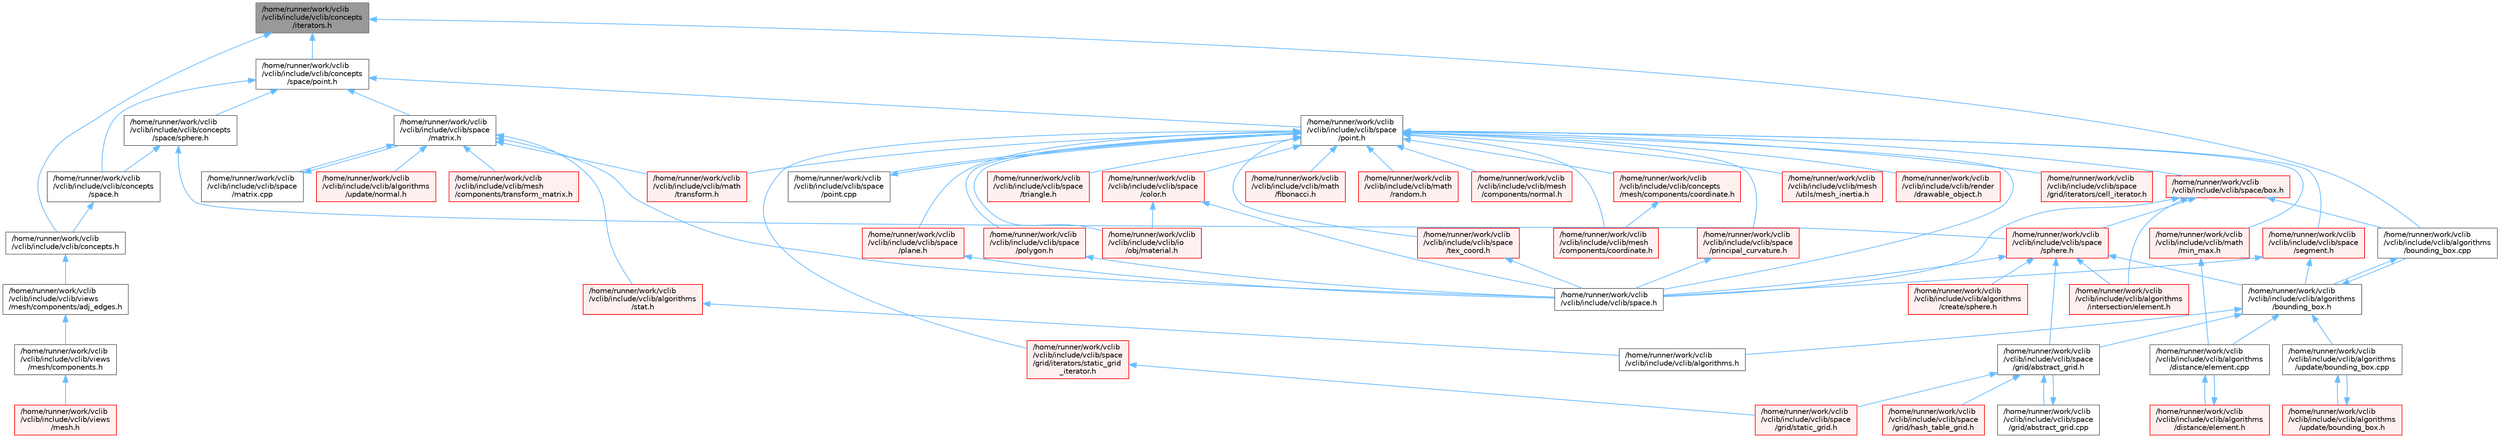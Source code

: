 digraph "/home/runner/work/vclib/vclib/include/vclib/concepts/iterators.h"
{
 // LATEX_PDF_SIZE
  bgcolor="transparent";
  edge [fontname=Helvetica,fontsize=10,labelfontname=Helvetica,labelfontsize=10];
  node [fontname=Helvetica,fontsize=10,shape=box,height=0.2,width=0.4];
  Node1 [label="/home/runner/work/vclib\l/vclib/include/vclib/concepts\l/iterators.h",height=0.2,width=0.4,color="gray40", fillcolor="grey60", style="filled", fontcolor="black",tooltip=" "];
  Node1 -> Node2 [dir="back",color="steelblue1",style="solid"];
  Node2 [label="/home/runner/work/vclib\l/vclib/include/vclib/algorithms\l/bounding_box.cpp",height=0.2,width=0.4,color="grey40", fillcolor="white", style="filled",URL="$algorithms_2bounding__box_8cpp.html",tooltip=" "];
  Node2 -> Node3 [dir="back",color="steelblue1",style="solid"];
  Node3 [label="/home/runner/work/vclib\l/vclib/include/vclib/algorithms\l/bounding_box.h",height=0.2,width=0.4,color="grey40", fillcolor="white", style="filled",URL="$algorithms_2bounding__box_8h.html",tooltip=" "];
  Node3 -> Node4 [dir="back",color="steelblue1",style="solid"];
  Node4 [label="/home/runner/work/vclib\l/vclib/include/vclib/algorithms.h",height=0.2,width=0.4,color="grey40", fillcolor="white", style="filled",URL="$algorithms_8h.html",tooltip=" "];
  Node3 -> Node2 [dir="back",color="steelblue1",style="solid"];
  Node3 -> Node5 [dir="back",color="steelblue1",style="solid"];
  Node5 [label="/home/runner/work/vclib\l/vclib/include/vclib/algorithms\l/distance/element.cpp",height=0.2,width=0.4,color="grey40", fillcolor="white", style="filled",URL="$algorithms_2distance_2element_8cpp.html",tooltip=" "];
  Node5 -> Node6 [dir="back",color="steelblue1",style="solid"];
  Node6 [label="/home/runner/work/vclib\l/vclib/include/vclib/algorithms\l/distance/element.h",height=0.2,width=0.4,color="red", fillcolor="#FFF0F0", style="filled",URL="$algorithms_2distance_2element_8h.html",tooltip=" "];
  Node6 -> Node5 [dir="back",color="steelblue1",style="solid"];
  Node3 -> Node22 [dir="back",color="steelblue1",style="solid"];
  Node22 [label="/home/runner/work/vclib\l/vclib/include/vclib/algorithms\l/update/bounding_box.cpp",height=0.2,width=0.4,color="grey40", fillcolor="white", style="filled",URL="$algorithms_2update_2bounding__box_8cpp.html",tooltip=" "];
  Node22 -> Node23 [dir="back",color="steelblue1",style="solid"];
  Node23 [label="/home/runner/work/vclib\l/vclib/include/vclib/algorithms\l/update/bounding_box.h",height=0.2,width=0.4,color="red", fillcolor="#FFF0F0", style="filled",URL="$algorithms_2update_2bounding__box_8h.html",tooltip=" "];
  Node23 -> Node22 [dir="back",color="steelblue1",style="solid"];
  Node3 -> Node10 [dir="back",color="steelblue1",style="solid"];
  Node10 [label="/home/runner/work/vclib\l/vclib/include/vclib/space\l/grid/abstract_grid.h",height=0.2,width=0.4,color="grey40", fillcolor="white", style="filled",URL="$abstract__grid_8h.html",tooltip=" "];
  Node10 -> Node9 [dir="back",color="steelblue1",style="solid"];
  Node9 [label="/home/runner/work/vclib\l/vclib/include/vclib/space\l/grid/abstract_grid.cpp",height=0.2,width=0.4,color="grey40", fillcolor="white", style="filled",URL="$abstract__grid_8cpp.html",tooltip=" "];
  Node9 -> Node10 [dir="back",color="steelblue1",style="solid"];
  Node10 -> Node11 [dir="back",color="steelblue1",style="solid"];
  Node11 [label="/home/runner/work/vclib\l/vclib/include/vclib/space\l/grid/hash_table_grid.h",height=0.2,width=0.4,color="red", fillcolor="#FFF0F0", style="filled",URL="$hash__table__grid_8h.html",tooltip=" "];
  Node10 -> Node20 [dir="back",color="steelblue1",style="solid"];
  Node20 [label="/home/runner/work/vclib\l/vclib/include/vclib/space\l/grid/static_grid.h",height=0.2,width=0.4,color="red", fillcolor="#FFF0F0", style="filled",URL="$static__grid_8h.html",tooltip=" "];
  Node1 -> Node24 [dir="back",color="steelblue1",style="solid"];
  Node24 [label="/home/runner/work/vclib\l/vclib/include/vclib/concepts.h",height=0.2,width=0.4,color="grey40", fillcolor="white", style="filled",URL="$concepts_8h.html",tooltip=" "];
  Node24 -> Node25 [dir="back",color="steelblue1",style="solid"];
  Node25 [label="/home/runner/work/vclib\l/vclib/include/vclib/views\l/mesh/components/adj_edges.h",height=0.2,width=0.4,color="grey40", fillcolor="white", style="filled",URL="$adj__edges_8h.html",tooltip=" "];
  Node25 -> Node26 [dir="back",color="steelblue1",style="solid"];
  Node26 [label="/home/runner/work/vclib\l/vclib/include/vclib/views\l/mesh/components.h",height=0.2,width=0.4,color="grey40", fillcolor="white", style="filled",URL="$views_2mesh_2components_8h.html",tooltip=" "];
  Node26 -> Node27 [dir="back",color="steelblue1",style="solid"];
  Node27 [label="/home/runner/work/vclib\l/vclib/include/vclib/views\l/mesh.h",height=0.2,width=0.4,color="red", fillcolor="#FFF0F0", style="filled",URL="$views_2mesh_8h.html",tooltip=" "];
  Node1 -> Node104 [dir="back",color="steelblue1",style="solid"];
  Node104 [label="/home/runner/work/vclib\l/vclib/include/vclib/concepts\l/space/point.h",height=0.2,width=0.4,color="grey40", fillcolor="white", style="filled",URL="$concepts_2space_2point_8h.html",tooltip=" "];
  Node104 -> Node105 [dir="back",color="steelblue1",style="solid"];
  Node105 [label="/home/runner/work/vclib\l/vclib/include/vclib/concepts\l/space.h",height=0.2,width=0.4,color="grey40", fillcolor="white", style="filled",URL="$concepts_2space_8h.html",tooltip=" "];
  Node105 -> Node24 [dir="back",color="steelblue1",style="solid"];
  Node104 -> Node106 [dir="back",color="steelblue1",style="solid"];
  Node106 [label="/home/runner/work/vclib\l/vclib/include/vclib/concepts\l/space/sphere.h",height=0.2,width=0.4,color="grey40", fillcolor="white", style="filled",URL="$concepts_2space_2sphere_8h.html",tooltip=" "];
  Node106 -> Node105 [dir="back",color="steelblue1",style="solid"];
  Node106 -> Node107 [dir="back",color="steelblue1",style="solid"];
  Node107 [label="/home/runner/work/vclib\l/vclib/include/vclib/space\l/sphere.h",height=0.2,width=0.4,color="red", fillcolor="#FFF0F0", style="filled",URL="$space_2sphere_8h.html",tooltip=" "];
  Node107 -> Node3 [dir="back",color="steelblue1",style="solid"];
  Node107 -> Node45 [dir="back",color="steelblue1",style="solid"];
  Node45 [label="/home/runner/work/vclib\l/vclib/include/vclib/algorithms\l/create/sphere.h",height=0.2,width=0.4,color="red", fillcolor="#FFF0F0", style="filled",URL="$algorithms_2create_2sphere_8h.html",tooltip=" "];
  Node107 -> Node34 [dir="back",color="steelblue1",style="solid"];
  Node34 [label="/home/runner/work/vclib\l/vclib/include/vclib/algorithms\l/intersection/element.h",height=0.2,width=0.4,color="red", fillcolor="#FFF0F0", style="filled",URL="$algorithms_2intersection_2element_8h.html",tooltip=" "];
  Node107 -> Node18 [dir="back",color="steelblue1",style="solid"];
  Node18 [label="/home/runner/work/vclib\l/vclib/include/vclib/space.h",height=0.2,width=0.4,color="grey40", fillcolor="white", style="filled",URL="$space_8h.html",tooltip=" "];
  Node107 -> Node10 [dir="back",color="steelblue1",style="solid"];
  Node104 -> Node111 [dir="back",color="steelblue1",style="solid"];
  Node111 [label="/home/runner/work/vclib\l/vclib/include/vclib/space\l/matrix.h",height=0.2,width=0.4,color="grey40", fillcolor="white", style="filled",URL="$space_2matrix_8h.html",tooltip=" "];
  Node111 -> Node68 [dir="back",color="steelblue1",style="solid"];
  Node68 [label="/home/runner/work/vclib\l/vclib/include/vclib/algorithms\l/stat.h",height=0.2,width=0.4,color="red", fillcolor="#FFF0F0", style="filled",URL="$stat_8h.html",tooltip=" "];
  Node68 -> Node4 [dir="back",color="steelblue1",style="solid"];
  Node111 -> Node41 [dir="back",color="steelblue1",style="solid"];
  Node41 [label="/home/runner/work/vclib\l/vclib/include/vclib/algorithms\l/update/normal.h",height=0.2,width=0.4,color="red", fillcolor="#FFF0F0", style="filled",URL="$algorithms_2update_2normal_8h.html",tooltip=" "];
  Node111 -> Node112 [dir="back",color="steelblue1",style="solid"];
  Node112 [label="/home/runner/work/vclib\l/vclib/include/vclib/math\l/transform.h",height=0.2,width=0.4,color="red", fillcolor="#FFF0F0", style="filled",URL="$math_2transform_8h.html",tooltip=" "];
  Node111 -> Node114 [dir="back",color="steelblue1",style="solid"];
  Node114 [label="/home/runner/work/vclib\l/vclib/include/vclib/mesh\l/components/transform_matrix.h",height=0.2,width=0.4,color="red", fillcolor="#FFF0F0", style="filled",URL="$mesh_2components_2transform__matrix_8h.html",tooltip=" "];
  Node111 -> Node18 [dir="back",color="steelblue1",style="solid"];
  Node111 -> Node117 [dir="back",color="steelblue1",style="solid"];
  Node117 [label="/home/runner/work/vclib\l/vclib/include/vclib/space\l/matrix.cpp",height=0.2,width=0.4,color="grey40", fillcolor="white", style="filled",URL="$matrix_8cpp.html",tooltip=" "];
  Node117 -> Node111 [dir="back",color="steelblue1",style="solid"];
  Node104 -> Node118 [dir="back",color="steelblue1",style="solid"];
  Node118 [label="/home/runner/work/vclib\l/vclib/include/vclib/space\l/point.h",height=0.2,width=0.4,color="grey40", fillcolor="white", style="filled",URL="$space_2point_8h.html",tooltip=" "];
  Node118 -> Node119 [dir="back",color="steelblue1",style="solid"];
  Node119 [label="/home/runner/work/vclib\l/vclib/include/vclib/concepts\l/mesh/components/coordinate.h",height=0.2,width=0.4,color="red", fillcolor="#FFF0F0", style="filled",URL="$concepts_2mesh_2components_2coordinate_8h.html",tooltip=" "];
  Node119 -> Node236 [dir="back",color="steelblue1",style="solid"];
  Node236 [label="/home/runner/work/vclib\l/vclib/include/vclib/mesh\l/components/coordinate.h",height=0.2,width=0.4,color="red", fillcolor="#FFF0F0", style="filled",URL="$mesh_2components_2coordinate_8h.html",tooltip=" "];
  Node118 -> Node239 [dir="back",color="steelblue1",style="solid"];
  Node239 [label="/home/runner/work/vclib\l/vclib/include/vclib/io\l/obj/material.h",height=0.2,width=0.4,color="red", fillcolor="#FFF0F0", style="filled",URL="$material_8h.html",tooltip=" "];
  Node118 -> Node241 [dir="back",color="steelblue1",style="solid"];
  Node241 [label="/home/runner/work/vclib\l/vclib/include/vclib/math\l/fibonacci.h",height=0.2,width=0.4,color="red", fillcolor="#FFF0F0", style="filled",URL="$fibonacci_8h.html",tooltip=" "];
  Node118 -> Node244 [dir="back",color="steelblue1",style="solid"];
  Node244 [label="/home/runner/work/vclib\l/vclib/include/vclib/math\l/min_max.h",height=0.2,width=0.4,color="red", fillcolor="#FFF0F0", style="filled",URL="$min__max_8h.html",tooltip=" "];
  Node244 -> Node5 [dir="back",color="steelblue1",style="solid"];
  Node118 -> Node254 [dir="back",color="steelblue1",style="solid"];
  Node254 [label="/home/runner/work/vclib\l/vclib/include/vclib/math\l/random.h",height=0.2,width=0.4,color="red", fillcolor="#FFF0F0", style="filled",URL="$random_8h.html",tooltip=" "];
  Node118 -> Node112 [dir="back",color="steelblue1",style="solid"];
  Node118 -> Node236 [dir="back",color="steelblue1",style="solid"];
  Node118 -> Node256 [dir="back",color="steelblue1",style="solid"];
  Node256 [label="/home/runner/work/vclib\l/vclib/include/vclib/mesh\l/components/normal.h",height=0.2,width=0.4,color="red", fillcolor="#FFF0F0", style="filled",URL="$mesh_2components_2normal_8h.html",tooltip=" "];
  Node118 -> Node66 [dir="back",color="steelblue1",style="solid"];
  Node66 [label="/home/runner/work/vclib\l/vclib/include/vclib/mesh\l/utils/mesh_inertia.h",height=0.2,width=0.4,color="red", fillcolor="#FFF0F0", style="filled",URL="$mesh__inertia_8h.html",tooltip=" "];
  Node118 -> Node260 [dir="back",color="steelblue1",style="solid"];
  Node260 [label="/home/runner/work/vclib\l/vclib/include/vclib/render\l/drawable_object.h",height=0.2,width=0.4,color="red", fillcolor="#FFF0F0", style="filled",URL="$drawable__object_8h.html",tooltip=" "];
  Node118 -> Node18 [dir="back",color="steelblue1",style="solid"];
  Node118 -> Node249 [dir="back",color="steelblue1",style="solid"];
  Node249 [label="/home/runner/work/vclib\l/vclib/include/vclib/space/box.h",height=0.2,width=0.4,color="red", fillcolor="#FFF0F0", style="filled",URL="$space_2box_8h.html",tooltip=" "];
  Node249 -> Node2 [dir="back",color="steelblue1",style="solid"];
  Node249 -> Node34 [dir="back",color="steelblue1",style="solid"];
  Node249 -> Node18 [dir="back",color="steelblue1",style="solid"];
  Node249 -> Node107 [dir="back",color="steelblue1",style="solid"];
  Node118 -> Node268 [dir="back",color="steelblue1",style="solid"];
  Node268 [label="/home/runner/work/vclib\l/vclib/include/vclib/space\l/color.h",height=0.2,width=0.4,color="red", fillcolor="#FFF0F0", style="filled",URL="$space_2color_8h.html",tooltip=" "];
  Node268 -> Node239 [dir="back",color="steelblue1",style="solid"];
  Node268 -> Node18 [dir="back",color="steelblue1",style="solid"];
  Node118 -> Node284 [dir="back",color="steelblue1",style="solid"];
  Node284 [label="/home/runner/work/vclib\l/vclib/include/vclib/space\l/grid/iterators/cell_iterator.h",height=0.2,width=0.4,color="red", fillcolor="#FFF0F0", style="filled",URL="$cell__iterator_8h.html",tooltip=" "];
  Node118 -> Node286 [dir="back",color="steelblue1",style="solid"];
  Node286 [label="/home/runner/work/vclib\l/vclib/include/vclib/space\l/grid/iterators/static_grid\l_iterator.h",height=0.2,width=0.4,color="red", fillcolor="#FFF0F0", style="filled",URL="$static__grid__iterator_8h.html",tooltip=" "];
  Node286 -> Node20 [dir="back",color="steelblue1",style="solid"];
  Node118 -> Node288 [dir="back",color="steelblue1",style="solid"];
  Node288 [label="/home/runner/work/vclib\l/vclib/include/vclib/space\l/plane.h",height=0.2,width=0.4,color="red", fillcolor="#FFF0F0", style="filled",URL="$space_2plane_8h.html",tooltip=" "];
  Node288 -> Node18 [dir="back",color="steelblue1",style="solid"];
  Node118 -> Node292 [dir="back",color="steelblue1",style="solid"];
  Node292 [label="/home/runner/work/vclib\l/vclib/include/vclib/space\l/point.cpp",height=0.2,width=0.4,color="grey40", fillcolor="white", style="filled",URL="$point_8cpp.html",tooltip=" "];
  Node292 -> Node118 [dir="back",color="steelblue1",style="solid"];
  Node118 -> Node228 [dir="back",color="steelblue1",style="solid"];
  Node228 [label="/home/runner/work/vclib\l/vclib/include/vclib/space\l/polygon.h",height=0.2,width=0.4,color="red", fillcolor="#FFF0F0", style="filled",URL="$space_2polygon_8h.html",tooltip=" "];
  Node228 -> Node18 [dir="back",color="steelblue1",style="solid"];
  Node118 -> Node293 [dir="back",color="steelblue1",style="solid"];
  Node293 [label="/home/runner/work/vclib\l/vclib/include/vclib/space\l/principal_curvature.h",height=0.2,width=0.4,color="red", fillcolor="#FFF0F0", style="filled",URL="$space_2principal__curvature_8h.html",tooltip=" "];
  Node293 -> Node18 [dir="back",color="steelblue1",style="solid"];
  Node118 -> Node297 [dir="back",color="steelblue1",style="solid"];
  Node297 [label="/home/runner/work/vclib\l/vclib/include/vclib/space\l/segment.h",height=0.2,width=0.4,color="red", fillcolor="#FFF0F0", style="filled",URL="$space_2segment_8h.html",tooltip=" "];
  Node297 -> Node3 [dir="back",color="steelblue1",style="solid"];
  Node297 -> Node18 [dir="back",color="steelblue1",style="solid"];
  Node118 -> Node299 [dir="back",color="steelblue1",style="solid"];
  Node299 [label="/home/runner/work/vclib\l/vclib/include/vclib/space\l/tex_coord.h",height=0.2,width=0.4,color="red", fillcolor="#FFF0F0", style="filled",URL="$space_2tex__coord_8h.html",tooltip=" "];
  Node299 -> Node18 [dir="back",color="steelblue1",style="solid"];
  Node118 -> Node306 [dir="back",color="steelblue1",style="solid"];
  Node306 [label="/home/runner/work/vclib\l/vclib/include/vclib/space\l/triangle.h",height=0.2,width=0.4,color="red", fillcolor="#FFF0F0", style="filled",URL="$space_2triangle_8h.html",tooltip=" "];
}
